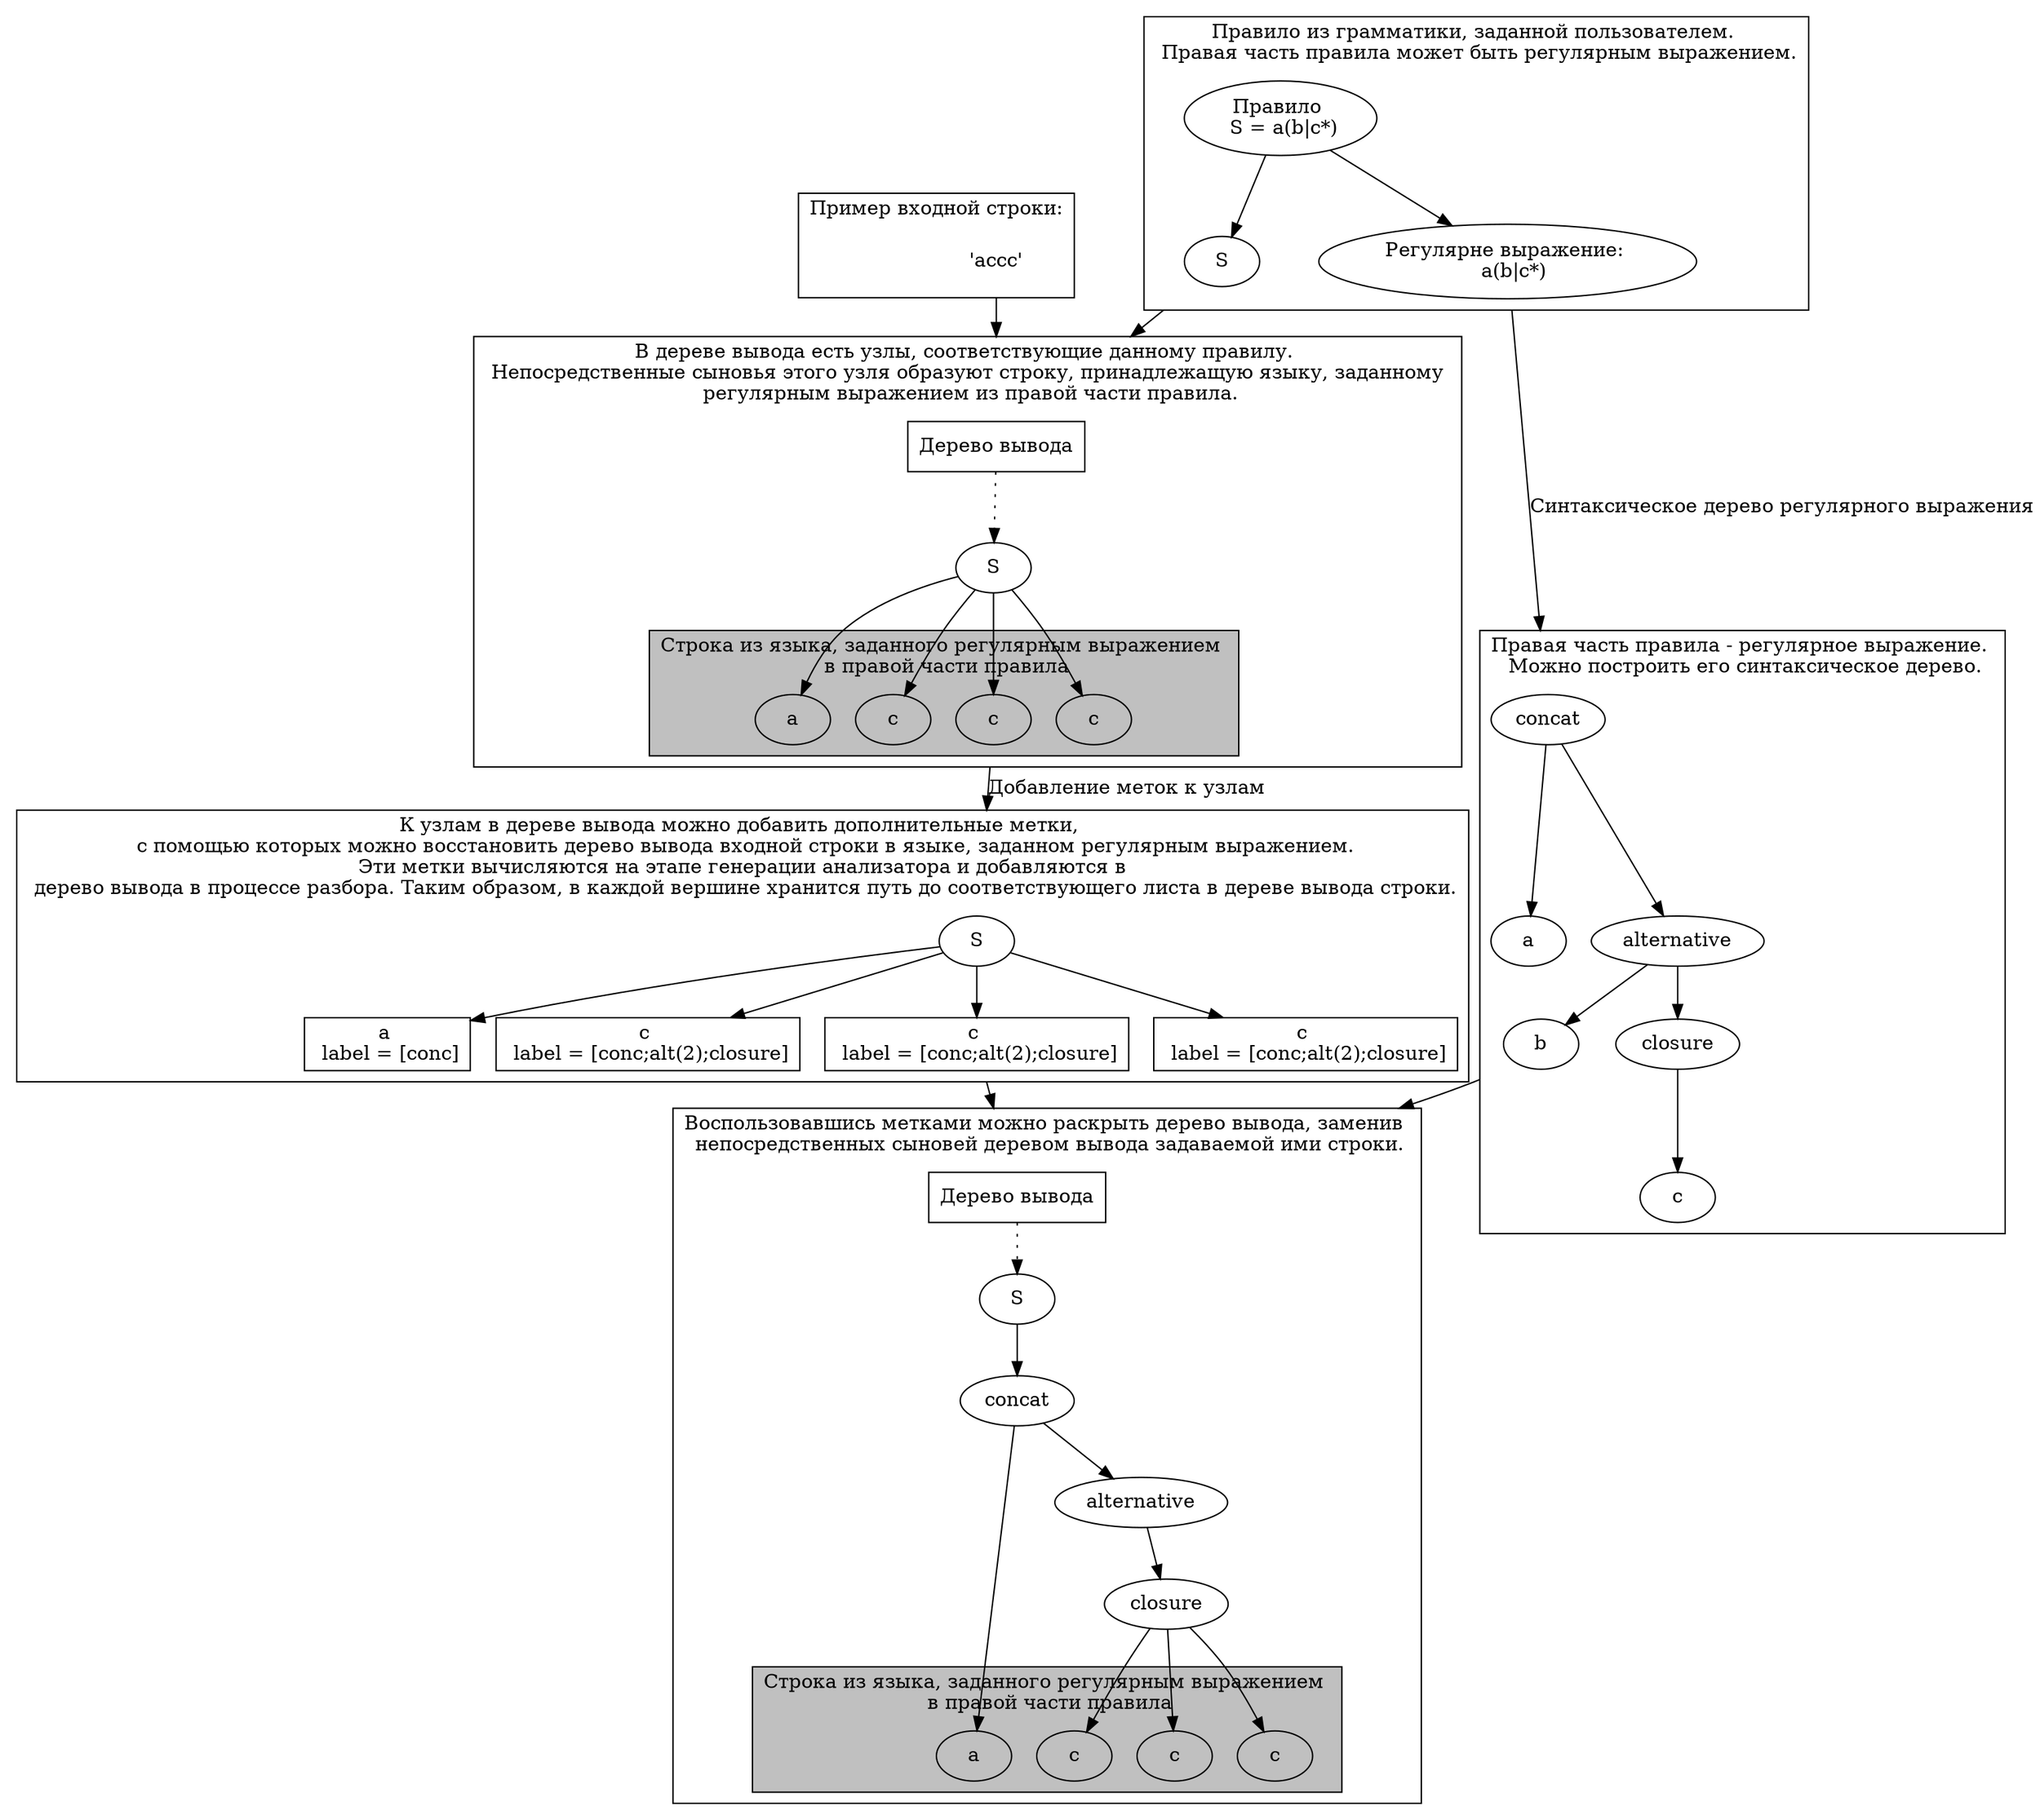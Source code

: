 digraph labeles_general
{
        compound = true;

        subgraph cluster_input_string
        {
                label = "Пример входной строки:";
                inp_str[label = "'accc'"
                       ,shape = plaintext];
        }

        subgraph cluster_rule
        {
                label = "Правило из грамматики, заданной пользователем. \n Правая часть правила может быть регулярным выражением."                
                rule[label = "Правило \n S = a(b|c*)"];
                l_rule[label = "S"];
                r_rule[label = "Регулярне выражение: \n  a(b|c*)"];
                rule -> r_rule;
                rule -> l_rule;
        }
        

        subgraph cluster_diriv_tree
        {
                label = "В дереве вывода есть узлы, соответствующие данному правилу. \n Непосредственные сыновья этого узля образуют строку, принадлежащую языку, заданному \n регулярным выражением из правой части правила.";
                Dirivation_tree[label = "Дерево вывода"];

                Dirivation_tree -> S[style = dotted];
                Dirivation_tree[shape = box]; 
                S -> a;

                c1[label = "c"];
                c2[label = "c"];
                c3[label = "c"];
                S -> c1;
                S -> c2;
                S -> c3;
                
                subgraph cluster_STR
                {
                        label = "Строка из языка, заданного регулярным выражением \n в правой части правила";
                        bgcolor = grey;

                        a;
                        c1;
                        c2;
                        c3;

                };

        };

        subgraph cluster_Syntax_tree
        {        
                label = "Правая часть правила - регулярное выражение. \n Можно построить его синтаксическое дерево.";
                
                a1[label = "a"];
                b1[label = "b"];
                c4[label = "c"];

                concat -> a1;
                alternative -> b1;
                concat -> alternative -> closure -> c4;
        };

        subgraph cluster_dtree_with_labels
        {
                label = "К узлам в дереве вывода можно добавить дополнительные метки, \n с помощью которых можно восстановить дерево вывода входной строки в языке, заданном регулярным выражением.\n Эти метки вычисляются на этапе генерации анализатора и добавляются в \n дерево вывода в процессе разбора. Таким образом, в каждой вершине хранится путь до соответствующего листа в дереве вывода строки."
                
                a2[label = "a \n label = [conc]"
                 ,shape = box];

                c5[label = "c \n label = [conc;alt(2);closure]"
                  ,shape = box];

                c6[label = "c \n label = [conc;alt(2);closure]"
                  ,shape = box];

                c7[label = "c \n label = [conc;alt(2);closure]"
                  ,shape = box];

                S2[label = "S"];                  
  
                S2 -> a2;
                S2 -> c5;
                S2 -> c6;
                S2 -> c7;
        }

        subgraph cluster_diriv_tree_extracted
        {
				label = "Воспользовавшись метками можно раскрыть дерево вывода, заменив \n непосредственных сыновей деревом вывода задаваемой ими строки.";
                Diriv_tree_extracted[label = "Дерево вывода"
                                    ,shape = box];
                S3[label = "S"];
                a3[label = "a"];
                c8[label = "c"];
                c9[label = "c"];
                c10[label = "c"];
                concat3[label = "concat"];
                closure3[label = "closure"];
                alternative3[label = "alternative"];

                Diriv_tree_extracted -> S3[style = dotted];
                S3 -> concat3 -> a3;
                concat3 -> alternative3 -> closure3 -> c8;
                closure3 -> c9;
                closure3 -> c10;

                subgraph cluster_STR_2
                {
                        label = "Строка из языка, заданного регулярным выражением \n в правой части правила";
                        bgcolor = grey;

                        a3;
                        c8;
                        c9;
                        c10

                };

        }

        l_rule -> Dirivation_tree[lhead = cluster_diriv_tree
                                 ,ltail = cluster_rule
                                 ,label = ""];

        inp_str -> Dirivation_tree[lhead = cluster_diriv_tree
                                  ,ltail = cluster_input_string
                                  ,label = ""];
        
        r_rule -> concat[lhead = cluster_Syntax_tree
                        ,ltail = cluster_rule
                        ,label = "Синтаксическое дерево регулярного выражения"];

        c2 -> S2[lhead = cluster_dtree_with_labels
                ,ltail = cluster_diriv_tree
                ,label = "Добавление меток к узлам"]; 

        c6 -> Diriv_tree_extracted[lhead = cluster_diriv_tree_extracted
                                  ,ltail = cluster_dtree_with_labels
                                  ,label = ""];

        b1 -> Diriv_tree_extracted[lhead = cluster_diriv_tree_extracted
                                  , ltail = cluster_Syntax_tree
                                  ,label = ""];
}               